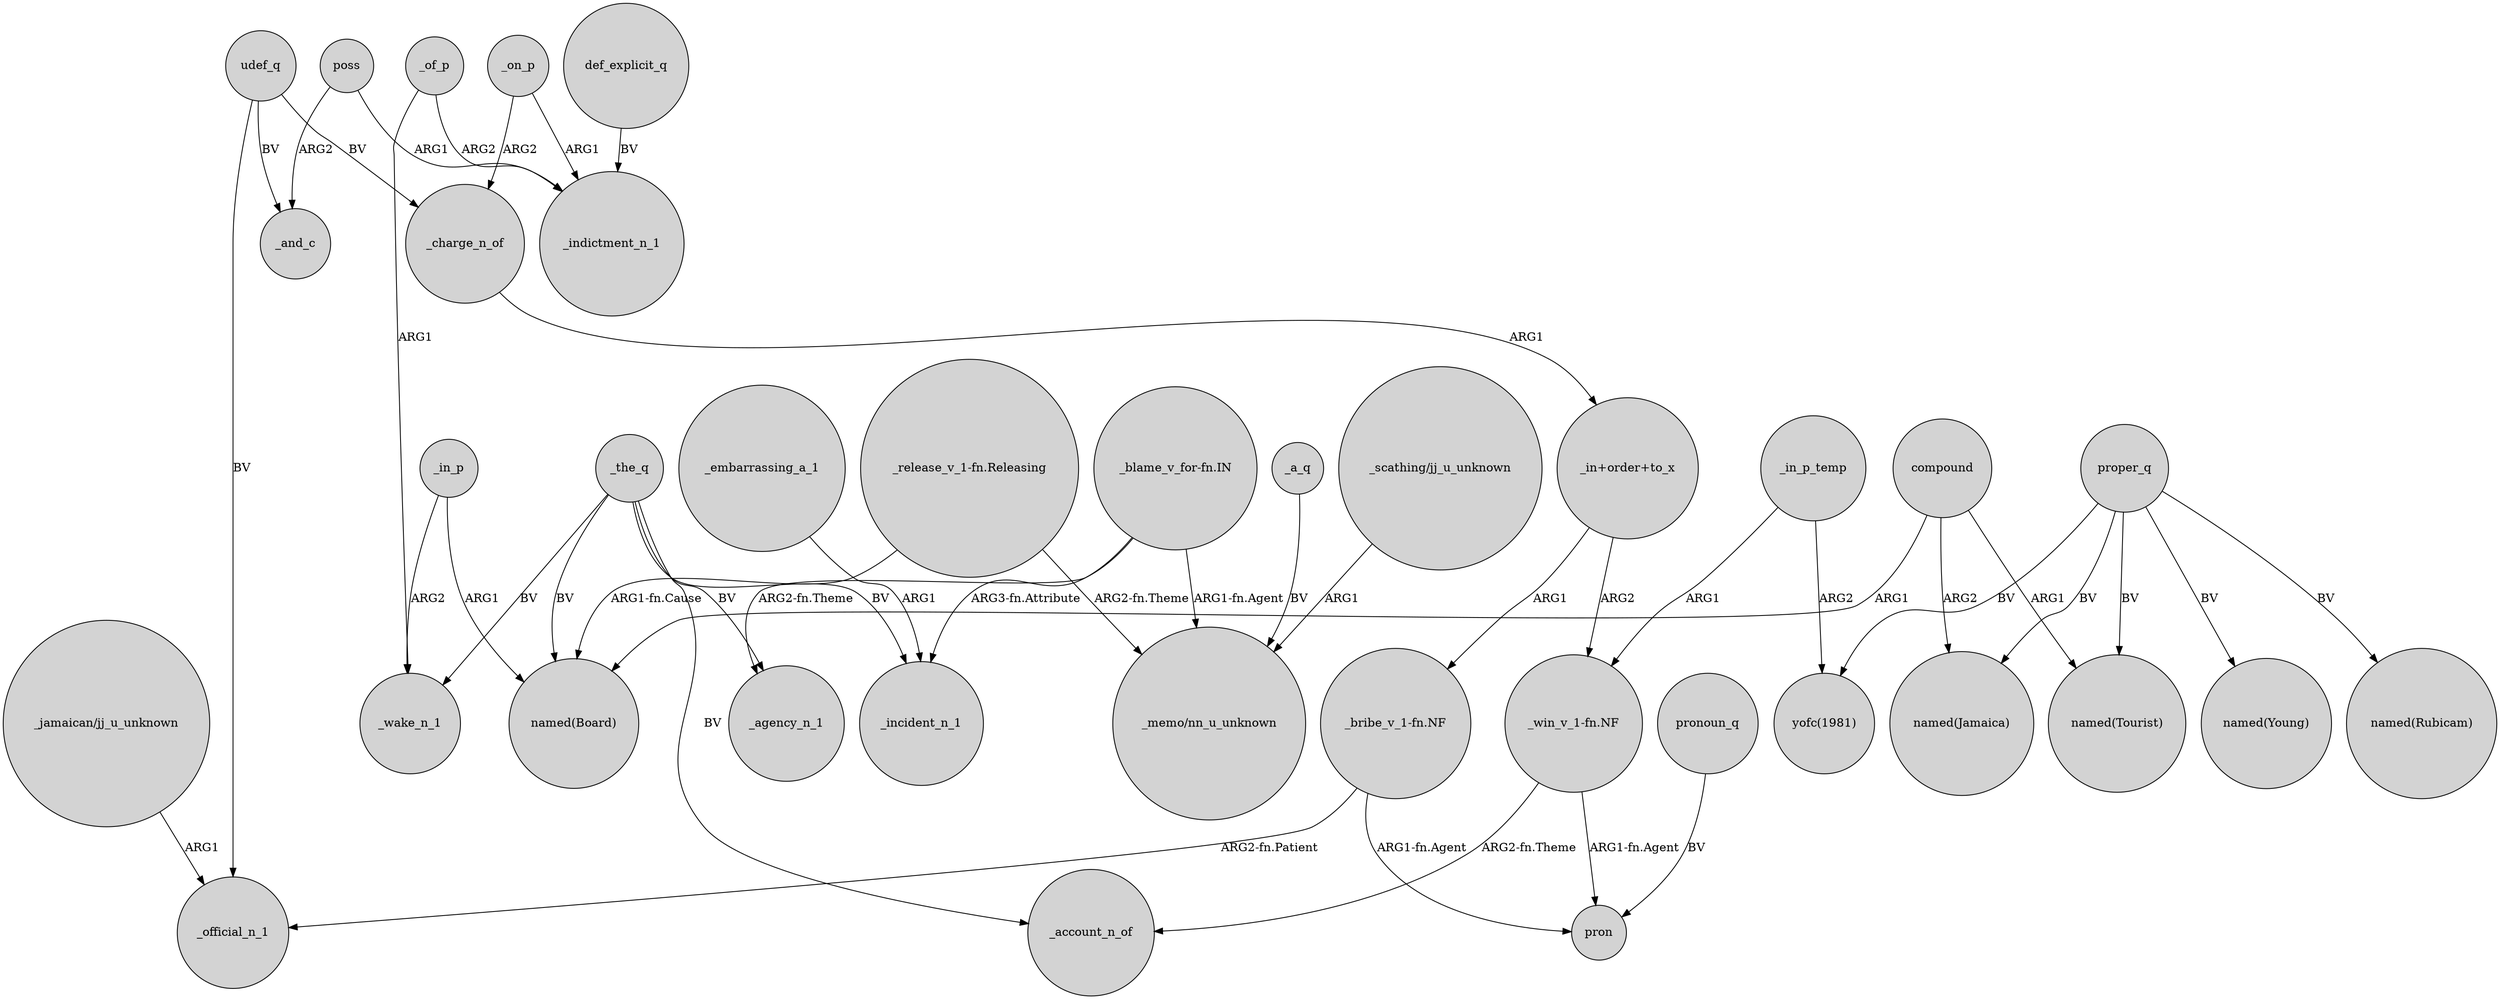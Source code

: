 digraph {
	node [shape=circle style=filled]
	_in_p -> "named(Board)" [label=ARG1]
	_the_q -> "named(Board)" [label=BV]
	_in_p_temp -> "_win_v_1-fn.NF" [label=ARG1]
	_the_q -> _agency_n_1 [label=BV]
	proper_q -> "named(Tourist)" [label=BV]
	poss -> _and_c [label=ARG2]
	_a_q -> "_memo/nn_u_unknown" [label=BV]
	_of_p -> _indictment_n_1 [label=ARG2]
	compound -> "named(Tourist)" [label=ARG1]
	_the_q -> _account_n_of [label=BV]
	_the_q -> _wake_n_1 [label=BV]
	_on_p -> _charge_n_of [label=ARG2]
	proper_q -> "named(Rubicam)" [label=BV]
	_on_p -> _indictment_n_1 [label=ARG1]
	"_bribe_v_1-fn.NF" -> pron [label="ARG1-fn.Agent"]
	"_blame_v_for-fn.IN" -> _incident_n_1 [label="ARG3-fn.Attribute"]
	udef_q -> _charge_n_of [label=BV]
	proper_q -> "named(Jamaica)" [label=BV]
	"_bribe_v_1-fn.NF" -> _official_n_1 [label="ARG2-fn.Patient"]
	"_release_v_1-fn.Releasing" -> "named(Board)" [label="ARG1-fn.Cause"]
	"_scathing/jj_u_unknown" -> "_memo/nn_u_unknown" [label=ARG1]
	"_blame_v_for-fn.IN" -> _agency_n_1 [label="ARG2-fn.Theme"]
	def_explicit_q -> _indictment_n_1 [label=BV]
	pronoun_q -> pron [label=BV]
	compound -> "named(Board)" [label=ARG1]
	_of_p -> _wake_n_1 [label=ARG1]
	"_jamaican/jj_u_unknown" -> _official_n_1 [label=ARG1]
	"_in+order+to_x" -> "_bribe_v_1-fn.NF" [label=ARG1]
	_in_p -> _wake_n_1 [label=ARG2]
	udef_q -> _official_n_1 [label=BV]
	"_in+order+to_x" -> "_win_v_1-fn.NF" [label=ARG2]
	"_release_v_1-fn.Releasing" -> "_memo/nn_u_unknown" [label="ARG2-fn.Theme"]
	"_blame_v_for-fn.IN" -> "_memo/nn_u_unknown" [label="ARG1-fn.Agent"]
	compound -> "named(Jamaica)" [label=ARG2]
	_in_p_temp -> "yofc(1981)" [label=ARG2]
	_the_q -> _incident_n_1 [label=BV]
	proper_q -> "yofc(1981)" [label=BV]
	_charge_n_of -> "_in+order+to_x" [label=ARG1]
	"_win_v_1-fn.NF" -> pron [label="ARG1-fn.Agent"]
	proper_q -> "named(Young)" [label=BV]
	"_win_v_1-fn.NF" -> _account_n_of [label="ARG2-fn.Theme"]
	poss -> _indictment_n_1 [label=ARG1]
	_embarrassing_a_1 -> _incident_n_1 [label=ARG1]
	udef_q -> _and_c [label=BV]
}

